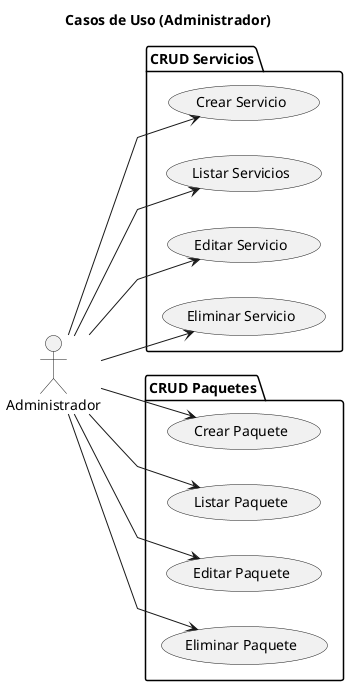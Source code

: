 @startuml Diagrama_CdU

title Casos de Uso (Administrador)

skinparam {
    NoteBackgroundColor #whiteSmoke
    NoteBorderColor #green
    linetype polyline
}

left to right direction

actor Administrador

folder "CRUD Servicios" as CRUDServicios {
    Administrador --> (Crear Servicio)
    Administrador --> (Listar Servicios)
    Administrador --> (Editar Servicio)
    Administrador --> (Eliminar Servicio)
}

folder "CRUD Paquetes" as CRUDPaquetes {
    Administrador --> (Crear Paquete)
    Administrador --> (Listar Paquete)
    Administrador --> (Editar Paquete)
    Administrador --> (Eliminar Paquete)
}

@enduml